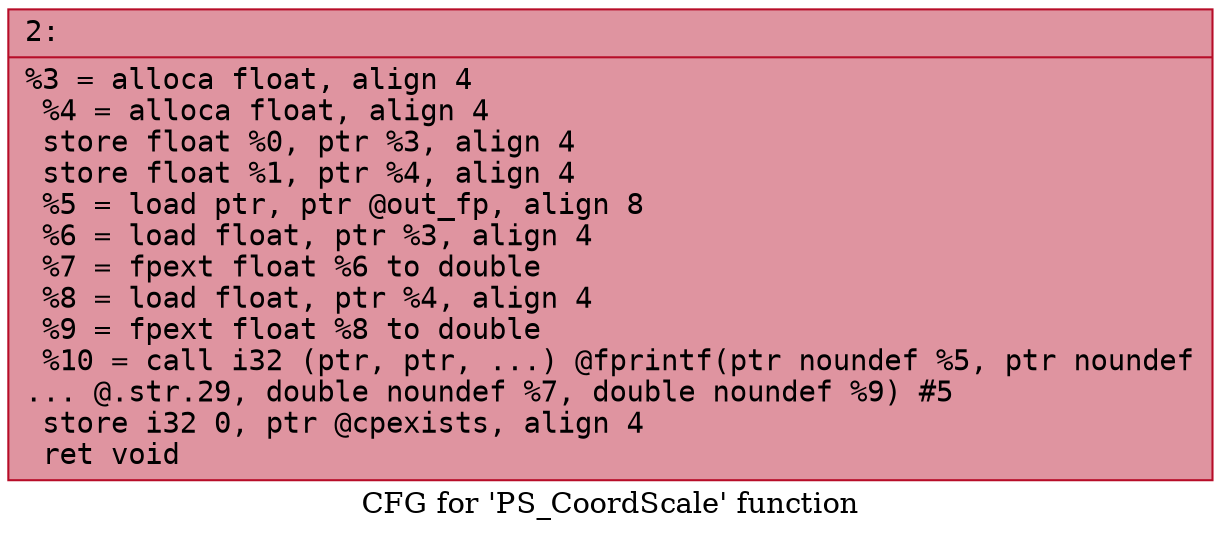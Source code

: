 digraph "CFG for 'PS_CoordScale' function" {
	label="CFG for 'PS_CoordScale' function";

	Node0x600002195360 [shape=record,color="#b70d28ff", style=filled, fillcolor="#b70d2870" fontname="Courier",label="{2:\l|  %3 = alloca float, align 4\l  %4 = alloca float, align 4\l  store float %0, ptr %3, align 4\l  store float %1, ptr %4, align 4\l  %5 = load ptr, ptr @out_fp, align 8\l  %6 = load float, ptr %3, align 4\l  %7 = fpext float %6 to double\l  %8 = load float, ptr %4, align 4\l  %9 = fpext float %8 to double\l  %10 = call i32 (ptr, ptr, ...) @fprintf(ptr noundef %5, ptr noundef\l... @.str.29, double noundef %7, double noundef %9) #5\l  store i32 0, ptr @cpexists, align 4\l  ret void\l}"];
}
